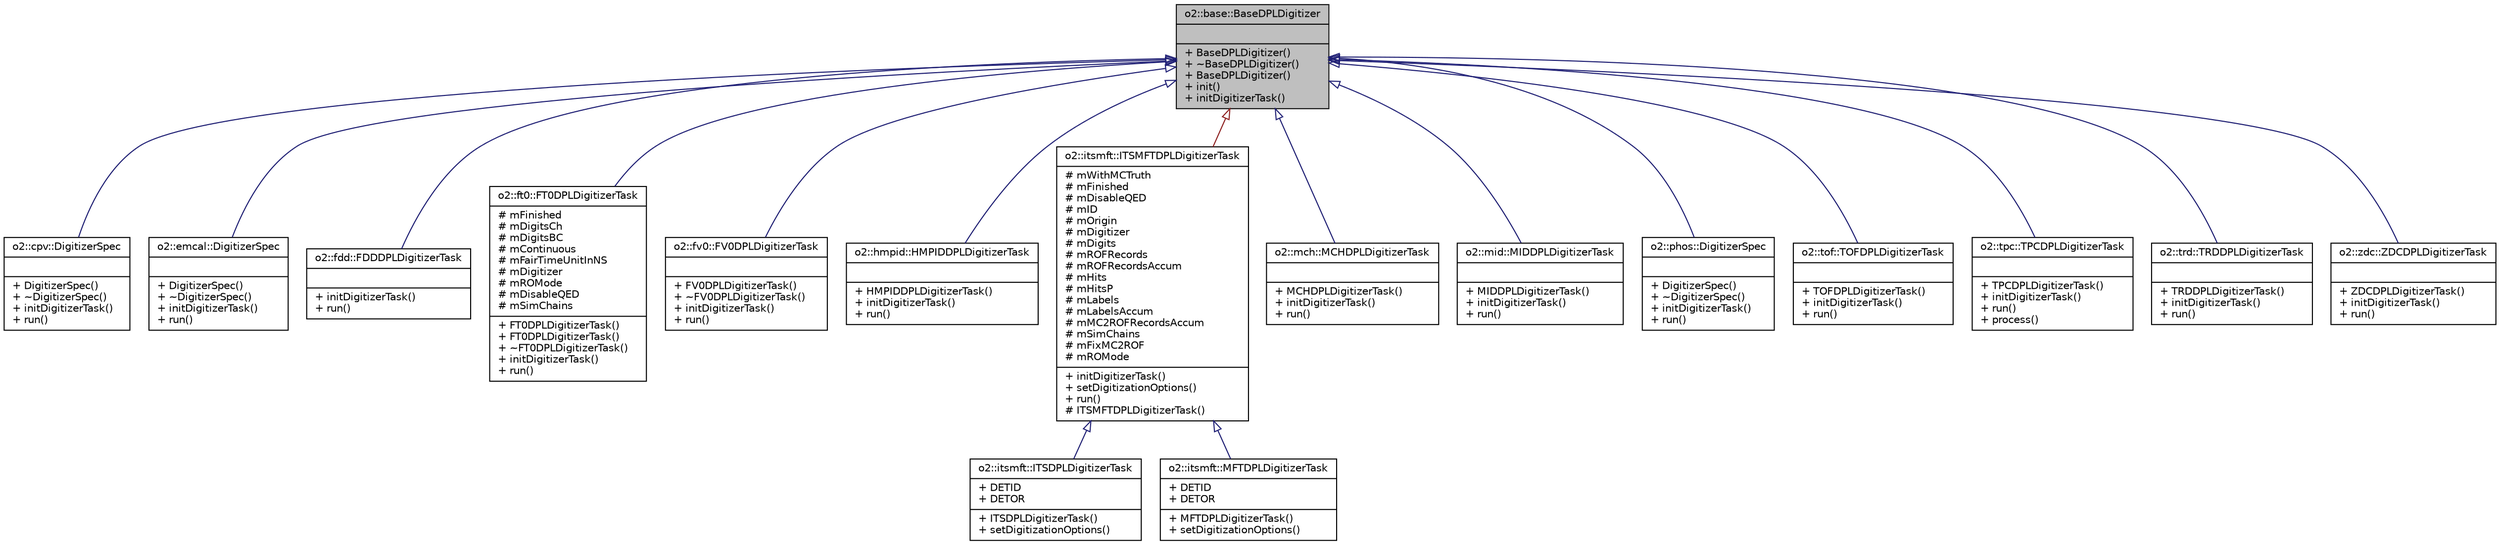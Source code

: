 digraph "o2::base::BaseDPLDigitizer"
{
 // INTERACTIVE_SVG=YES
  bgcolor="transparent";
  edge [fontname="Helvetica",fontsize="10",labelfontname="Helvetica",labelfontsize="10"];
  node [fontname="Helvetica",fontsize="10",shape=record];
  Node0 [label="{o2::base::BaseDPLDigitizer\n||+ BaseDPLDigitizer()\l+ ~BaseDPLDigitizer()\l+ BaseDPLDigitizer()\l+ init()\l+ initDigitizerTask()\l}",height=0.2,width=0.4,color="black", fillcolor="grey75", style="filled", fontcolor="black"];
  Node0 -> Node1 [dir="back",color="midnightblue",fontsize="10",style="solid",arrowtail="onormal",fontname="Helvetica"];
  Node1 [label="{o2::cpv::DigitizerSpec\n||+ DigitizerSpec()\l+ ~DigitizerSpec()\l+ initDigitizerTask()\l+ run()\l}",height=0.2,width=0.4,color="black",URL="$d2/d9d/classo2_1_1cpv_1_1DigitizerSpec.html",tooltip="Task for CPV digitization in the data processing layer. "];
  Node0 -> Node2 [dir="back",color="midnightblue",fontsize="10",style="solid",arrowtail="onormal",fontname="Helvetica"];
  Node2 [label="{o2::emcal::DigitizerSpec\n||+ DigitizerSpec()\l+ ~DigitizerSpec()\l+ initDigitizerTask()\l+ run()\l}",height=0.2,width=0.4,color="black",URL="$df/d27/classo2_1_1emcal_1_1DigitizerSpec.html",tooltip="Create new digitizer spec. "];
  Node0 -> Node3 [dir="back",color="midnightblue",fontsize="10",style="solid",arrowtail="onormal",fontname="Helvetica"];
  Node3 [label="{o2::fdd::FDDDPLDigitizerTask\n||+ initDigitizerTask()\l+ run()\l}",height=0.2,width=0.4,color="black",URL="$db/d20/classo2_1_1fdd_1_1FDDDPLDigitizerTask.html"];
  Node0 -> Node4 [dir="back",color="midnightblue",fontsize="10",style="solid",arrowtail="onormal",fontname="Helvetica"];
  Node4 [label="{o2::ft0::FT0DPLDigitizerTask\n|# mFinished\l# mDigitsCh\l# mDigitsBC\l# mContinuous\l# mFairTimeUnitInNS\l# mDigitizer\l# mROMode\l# mDisableQED\l# mSimChains\l|+ FT0DPLDigitizerTask()\l+ FT0DPLDigitizerTask()\l+ ~FT0DPLDigitizerTask()\l+ initDigitizerTask()\l+ run()\l}",height=0.2,width=0.4,color="black",URL="$d8/d99/classo2_1_1ft0_1_1FT0DPLDigitizerTask.html"];
  Node0 -> Node5 [dir="back",color="midnightblue",fontsize="10",style="solid",arrowtail="onormal",fontname="Helvetica"];
  Node5 [label="{o2::fv0::FV0DPLDigitizerTask\n||+ FV0DPLDigitizerTask()\l+ ~FV0DPLDigitizerTask()\l+ initDigitizerTask()\l+ run()\l}",height=0.2,width=0.4,color="black",URL="$d1/d36/classo2_1_1fv0_1_1FV0DPLDigitizerTask.html"];
  Node0 -> Node6 [dir="back",color="midnightblue",fontsize="10",style="solid",arrowtail="onormal",fontname="Helvetica"];
  Node6 [label="{o2::hmpid::HMPIDDPLDigitizerTask\n||+ HMPIDDPLDigitizerTask()\l+ initDigitizerTask()\l+ run()\l}",height=0.2,width=0.4,color="black",URL="$db/d9c/classo2_1_1hmpid_1_1HMPIDDPLDigitizerTask.html"];
  Node0 -> Node7 [dir="back",color="firebrick4",fontsize="10",style="solid",arrowtail="onormal",fontname="Helvetica"];
  Node7 [label="{o2::itsmft::ITSMFTDPLDigitizerTask\n|# mWithMCTruth\l# mFinished\l# mDisableQED\l# mID\l# mOrigin\l# mDigitizer\l# mDigits\l# mROFRecords\l# mROFRecordsAccum\l# mHits\l# mHitsP\l# mLabels\l# mLabelsAccum\l# mMC2ROFRecordsAccum\l# mSimChains\l# mFixMC2ROF\l# mROMode\l|+ initDigitizerTask()\l+ setDigitizationOptions()\l+ run()\l# ITSMFTDPLDigitizerTask()\l}",height=0.2,width=0.4,color="black",URL="$dd/d3a/classo2_1_1itsmft_1_1ITSMFTDPLDigitizerTask.html"];
  Node7 -> Node8 [dir="back",color="midnightblue",fontsize="10",style="solid",arrowtail="onormal",fontname="Helvetica"];
  Node8 [label="{o2::itsmft::ITSDPLDigitizerTask\n|+ DETID\l+ DETOR\l|+ ITSDPLDigitizerTask()\l+ setDigitizationOptions()\l}",height=0.2,width=0.4,color="black",URL="$da/d25/classo2_1_1itsmft_1_1ITSDPLDigitizerTask.html"];
  Node7 -> Node9 [dir="back",color="midnightblue",fontsize="10",style="solid",arrowtail="onormal",fontname="Helvetica"];
  Node9 [label="{o2::itsmft::MFTDPLDigitizerTask\n|+ DETID\l+ DETOR\l|+ MFTDPLDigitizerTask()\l+ setDigitizationOptions()\l}",height=0.2,width=0.4,color="black",URL="$d2/dc2/classo2_1_1itsmft_1_1MFTDPLDigitizerTask.html"];
  Node0 -> Node10 [dir="back",color="midnightblue",fontsize="10",style="solid",arrowtail="onormal",fontname="Helvetica"];
  Node10 [label="{o2::mch::MCHDPLDigitizerTask\n||+ MCHDPLDigitizerTask()\l+ initDigitizerTask()\l+ run()\l}",height=0.2,width=0.4,color="black",URL="$d9/d0d/classo2_1_1mch_1_1MCHDPLDigitizerTask.html"];
  Node0 -> Node11 [dir="back",color="midnightblue",fontsize="10",style="solid",arrowtail="onormal",fontname="Helvetica"];
  Node11 [label="{o2::mid::MIDDPLDigitizerTask\n||+ MIDDPLDigitizerTask()\l+ initDigitizerTask()\l+ run()\l}",height=0.2,width=0.4,color="black",URL="$d1/d9e/classo2_1_1mid_1_1MIDDPLDigitizerTask.html"];
  Node0 -> Node12 [dir="back",color="midnightblue",fontsize="10",style="solid",arrowtail="onormal",fontname="Helvetica"];
  Node12 [label="{o2::phos::DigitizerSpec\n||+ DigitizerSpec()\l+ ~DigitizerSpec()\l+ initDigitizerTask()\l+ run()\l}",height=0.2,width=0.4,color="black",URL="$d7/de6/classo2_1_1phos_1_1DigitizerSpec.html",tooltip="Task for PHOS digitization in the data processing layer. "];
  Node0 -> Node13 [dir="back",color="midnightblue",fontsize="10",style="solid",arrowtail="onormal",fontname="Helvetica"];
  Node13 [label="{o2::tof::TOFDPLDigitizerTask\n||+ TOFDPLDigitizerTask()\l+ initDigitizerTask()\l+ run()\l}",height=0.2,width=0.4,color="black",URL="$d0/d34/classo2_1_1tof_1_1TOFDPLDigitizerTask.html"];
  Node0 -> Node14 [dir="back",color="midnightblue",fontsize="10",style="solid",arrowtail="onormal",fontname="Helvetica"];
  Node14 [label="{o2::tpc::TPCDPLDigitizerTask\n||+ TPCDPLDigitizerTask()\l+ initDigitizerTask()\l+ run()\l+ process()\l}",height=0.2,width=0.4,color="black",URL="$dc/d44/classo2_1_1tpc_1_1TPCDPLDigitizerTask.html"];
  Node0 -> Node15 [dir="back",color="midnightblue",fontsize="10",style="solid",arrowtail="onormal",fontname="Helvetica"];
  Node15 [label="{o2::trd::TRDDPLDigitizerTask\n||+ TRDDPLDigitizerTask()\l+ initDigitizerTask()\l+ run()\l}",height=0.2,width=0.4,color="black",URL="$d0/dab/classo2_1_1trd_1_1TRDDPLDigitizerTask.html"];
  Node0 -> Node16 [dir="back",color="midnightblue",fontsize="10",style="solid",arrowtail="onormal",fontname="Helvetica"];
  Node16 [label="{o2::zdc::ZDCDPLDigitizerTask\n||+ ZDCDPLDigitizerTask()\l+ initDigitizerTask()\l+ run()\l}",height=0.2,width=0.4,color="black",URL="$df/d4d/classo2_1_1zdc_1_1ZDCDPLDigitizerTask.html"];
}
